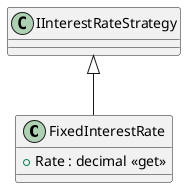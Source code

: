 @startuml
class FixedInterestRate {
    + Rate : decimal <<get>>
}
IInterestRateStrategy <|-- FixedInterestRate
@enduml
